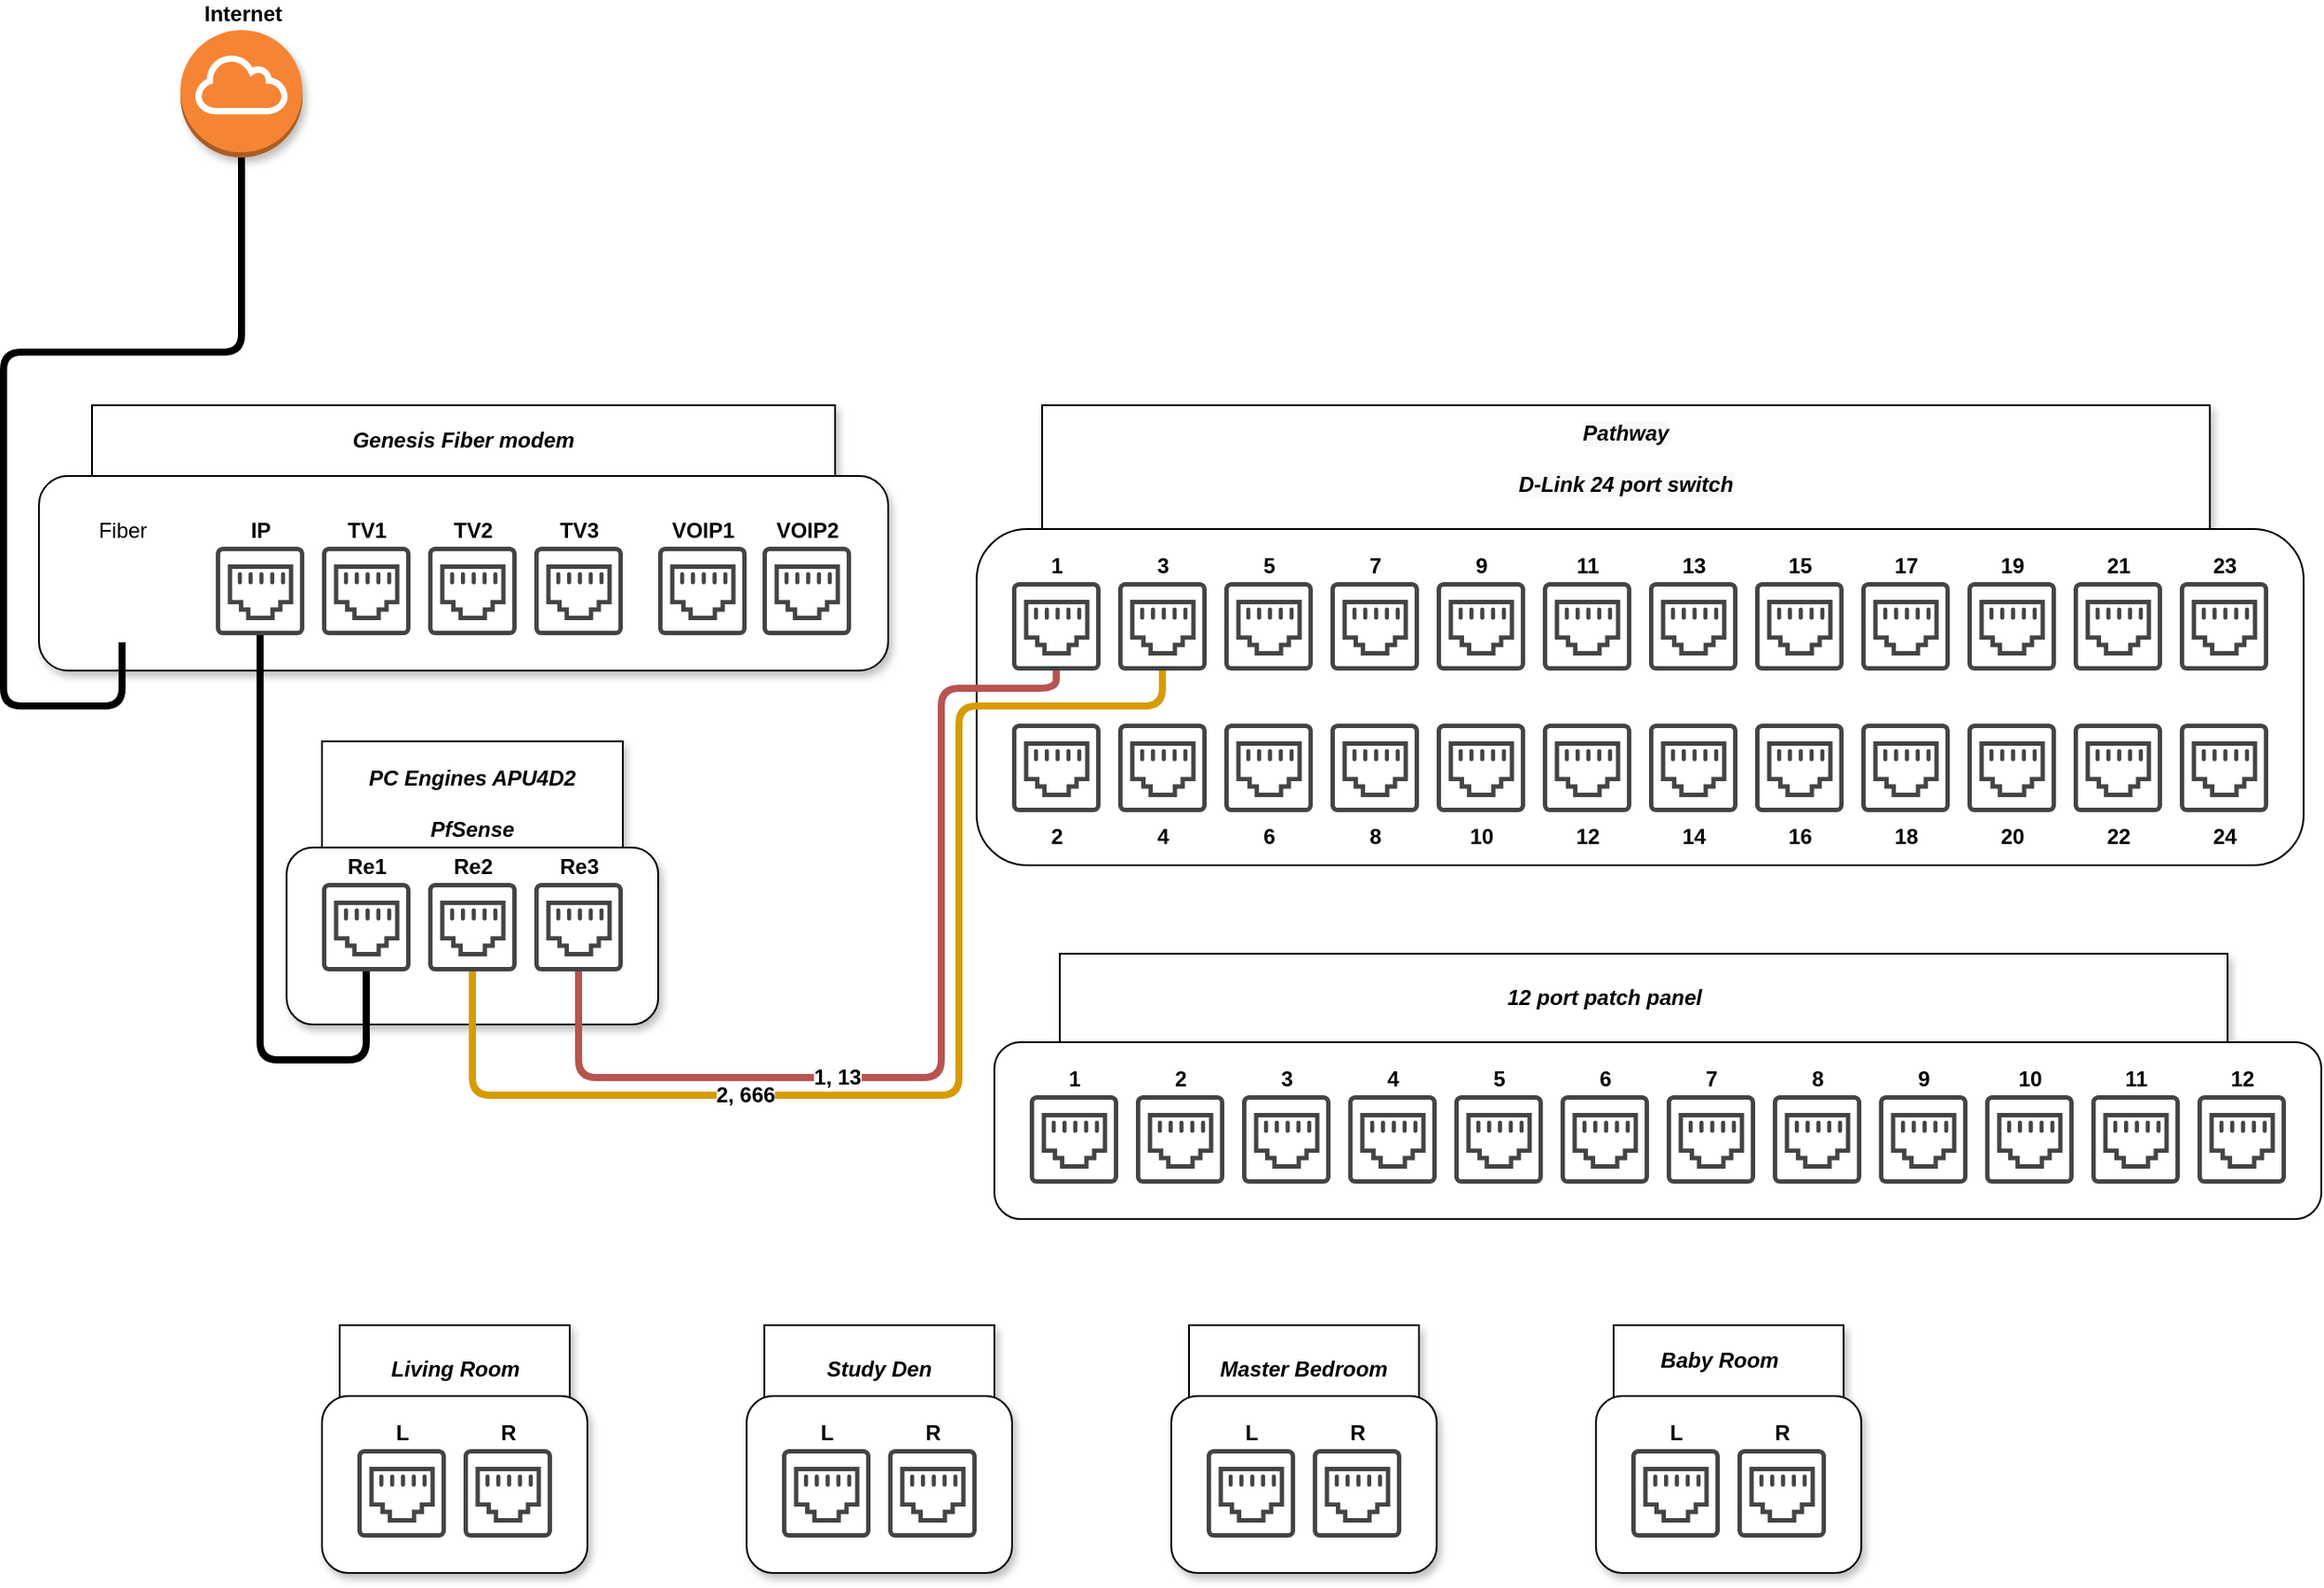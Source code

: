 <mxfile version="13.6.0" type="github"><diagram id="mdvMZOAA2HG3S_EOKG07" name="Page-1"><mxGraphModel dx="868" dy="732" grid="1" gridSize="10" guides="1" tooltips="1" connect="1" arrows="1" fold="1" page="1" pageScale="1" pageWidth="827" pageHeight="1169" math="0" shadow="0"><root><mxCell id="0"/><mxCell id="1" parent="0"/><mxCell id="k33sB5cafv8vObjWxlC2-30" value="" style="group" parent="1" vertex="1" connectable="0"><mxGeometry x="560" y="240" width="750" height="260" as="geometry"/></mxCell><mxCell id="k33sB5cafv8vObjWxlC2-28" value="" style="rounded=0;whiteSpace=wrap;html=1;labelPosition=center;verticalLabelPosition=top;align=center;verticalAlign=bottom;spacingRight=0;spacingLeft=0;spacingTop=0;spacingBottom=0;fontStyle=3;spacing=2;shadow=1;" parent="k33sB5cafv8vObjWxlC2-30" vertex="1"><mxGeometry x="37" width="660" height="70" as="geometry"/></mxCell><mxCell id="k33sB5cafv8vObjWxlC2-27" value="" style="group;" parent="k33sB5cafv8vObjWxlC2-30" vertex="1" connectable="0"><mxGeometry y="70" width="750" height="190" as="geometry"/></mxCell><mxCell id="k33sB5cafv8vObjWxlC2-26" value="" style="rounded=1;whiteSpace=wrap;html=1;" parent="k33sB5cafv8vObjWxlC2-27" vertex="1"><mxGeometry width="750" height="190" as="geometry"/></mxCell><mxCell id="YgYt3SaCfemp6_4nkDUw-10" value="1" style="pointerEvents=1;shadow=0;dashed=0;html=1;strokeColor=none;fillColor=#434445;aspect=fixed;labelPosition=center;verticalLabelPosition=top;verticalAlign=bottom;align=center;outlineConnect=0;shape=mxgraph.vvd.ethernet_port;fontStyle=1;" parent="k33sB5cafv8vObjWxlC2-27" vertex="1"><mxGeometry x="20" y="30" width="50" height="50" as="geometry"/></mxCell><mxCell id="k33sB5cafv8vObjWxlC2-1" value="3" style="pointerEvents=1;shadow=0;dashed=0;html=1;strokeColor=none;fillColor=#434445;aspect=fixed;labelPosition=center;verticalLabelPosition=top;verticalAlign=bottom;align=center;outlineConnect=0;shape=mxgraph.vvd.ethernet_port;horizontal=1;fontStyle=1;" parent="k33sB5cafv8vObjWxlC2-27" vertex="1"><mxGeometry x="80" y="30" width="50" height="50" as="geometry"/></mxCell><mxCell id="k33sB5cafv8vObjWxlC2-2" value="5" style="pointerEvents=1;shadow=0;dashed=0;html=1;strokeColor=none;fillColor=#434445;aspect=fixed;labelPosition=center;verticalLabelPosition=top;verticalAlign=bottom;align=center;outlineConnect=0;shape=mxgraph.vvd.ethernet_port;fontStyle=1;" parent="k33sB5cafv8vObjWxlC2-27" vertex="1"><mxGeometry x="140" y="30" width="50" height="50" as="geometry"/></mxCell><mxCell id="k33sB5cafv8vObjWxlC2-3" value="7" style="pointerEvents=1;shadow=0;dashed=0;html=1;strokeColor=none;fillColor=#434445;aspect=fixed;labelPosition=center;verticalLabelPosition=top;verticalAlign=bottom;align=center;outlineConnect=0;shape=mxgraph.vvd.ethernet_port;fontStyle=1;" parent="k33sB5cafv8vObjWxlC2-27" vertex="1"><mxGeometry x="200" y="30" width="50" height="50" as="geometry"/></mxCell><mxCell id="k33sB5cafv8vObjWxlC2-4" value="9" style="pointerEvents=1;shadow=0;dashed=0;html=1;strokeColor=none;fillColor=#434445;aspect=fixed;labelPosition=center;verticalLabelPosition=top;verticalAlign=bottom;align=center;outlineConnect=0;shape=mxgraph.vvd.ethernet_port;fontStyle=1;" parent="k33sB5cafv8vObjWxlC2-27" vertex="1"><mxGeometry x="260" y="30" width="50" height="50" as="geometry"/></mxCell><mxCell id="k33sB5cafv8vObjWxlC2-5" value="11" style="pointerEvents=1;shadow=0;dashed=0;html=1;strokeColor=none;fillColor=#434445;aspect=fixed;labelPosition=center;verticalLabelPosition=top;verticalAlign=bottom;align=center;outlineConnect=0;shape=mxgraph.vvd.ethernet_port;fontStyle=1;" parent="k33sB5cafv8vObjWxlC2-27" vertex="1"><mxGeometry x="320" y="30" width="50" height="50" as="geometry"/></mxCell><mxCell id="k33sB5cafv8vObjWxlC2-7" value="13" style="pointerEvents=1;shadow=0;dashed=0;html=1;strokeColor=none;fillColor=#434445;aspect=fixed;labelPosition=center;verticalLabelPosition=top;verticalAlign=bottom;align=center;outlineConnect=0;shape=mxgraph.vvd.ethernet_port;fontStyle=1;" parent="k33sB5cafv8vObjWxlC2-27" vertex="1"><mxGeometry x="380" y="30" width="50" height="50" as="geometry"/></mxCell><mxCell id="k33sB5cafv8vObjWxlC2-8" value="15" style="pointerEvents=1;shadow=0;dashed=0;html=1;strokeColor=none;fillColor=#434445;aspect=fixed;labelPosition=center;verticalLabelPosition=top;verticalAlign=bottom;align=center;outlineConnect=0;shape=mxgraph.vvd.ethernet_port;fontStyle=1;" parent="k33sB5cafv8vObjWxlC2-27" vertex="1"><mxGeometry x="440" y="30" width="50" height="50" as="geometry"/></mxCell><mxCell id="k33sB5cafv8vObjWxlC2-9" value="17" style="pointerEvents=1;shadow=0;dashed=0;html=1;strokeColor=none;fillColor=#434445;aspect=fixed;labelPosition=center;verticalLabelPosition=top;verticalAlign=bottom;align=center;outlineConnect=0;shape=mxgraph.vvd.ethernet_port;fontStyle=1;" parent="k33sB5cafv8vObjWxlC2-27" vertex="1"><mxGeometry x="500" y="30" width="50" height="50" as="geometry"/></mxCell><mxCell id="k33sB5cafv8vObjWxlC2-10" value="19" style="pointerEvents=1;shadow=0;dashed=0;html=1;strokeColor=none;fillColor=#434445;aspect=fixed;labelPosition=center;verticalLabelPosition=top;verticalAlign=bottom;align=center;outlineConnect=0;shape=mxgraph.vvd.ethernet_port;fontStyle=1;" parent="k33sB5cafv8vObjWxlC2-27" vertex="1"><mxGeometry x="560" y="30" width="50" height="50" as="geometry"/></mxCell><mxCell id="k33sB5cafv8vObjWxlC2-11" value="21" style="pointerEvents=1;shadow=0;dashed=0;html=1;strokeColor=none;fillColor=#434445;aspect=fixed;labelPosition=center;verticalLabelPosition=top;verticalAlign=bottom;align=center;outlineConnect=0;shape=mxgraph.vvd.ethernet_port;fontStyle=1;" parent="k33sB5cafv8vObjWxlC2-27" vertex="1"><mxGeometry x="620" y="30" width="50" height="50" as="geometry"/></mxCell><mxCell id="k33sB5cafv8vObjWxlC2-12" value="23" style="pointerEvents=1;shadow=0;dashed=0;html=1;strokeColor=none;fillColor=#434445;aspect=fixed;labelPosition=center;verticalLabelPosition=top;verticalAlign=bottom;align=center;outlineConnect=0;shape=mxgraph.vvd.ethernet_port;fontStyle=1;" parent="k33sB5cafv8vObjWxlC2-27" vertex="1"><mxGeometry x="680" y="30" width="50" height="50" as="geometry"/></mxCell><mxCell id="k33sB5cafv8vObjWxlC2-13" value="2" style="pointerEvents=1;shadow=0;dashed=0;html=1;strokeColor=none;fillColor=#434445;aspect=fixed;labelPosition=center;verticalLabelPosition=bottom;verticalAlign=top;align=center;outlineConnect=0;shape=mxgraph.vvd.ethernet_port;fontStyle=1;" parent="k33sB5cafv8vObjWxlC2-27" vertex="1"><mxGeometry x="20" y="110" width="50" height="50" as="geometry"/></mxCell><mxCell id="k33sB5cafv8vObjWxlC2-14" value="4" style="pointerEvents=1;shadow=0;dashed=0;html=1;strokeColor=none;fillColor=#434445;aspect=fixed;labelPosition=center;verticalLabelPosition=bottom;verticalAlign=top;align=center;outlineConnect=0;shape=mxgraph.vvd.ethernet_port;fontStyle=1;" parent="k33sB5cafv8vObjWxlC2-27" vertex="1"><mxGeometry x="80" y="110" width="50" height="50" as="geometry"/></mxCell><mxCell id="k33sB5cafv8vObjWxlC2-15" value="6" style="pointerEvents=1;shadow=0;dashed=0;html=1;strokeColor=none;fillColor=#434445;aspect=fixed;labelPosition=center;verticalLabelPosition=bottom;verticalAlign=top;align=center;outlineConnect=0;shape=mxgraph.vvd.ethernet_port;fontStyle=1;" parent="k33sB5cafv8vObjWxlC2-27" vertex="1"><mxGeometry x="140" y="110" width="50" height="50" as="geometry"/></mxCell><mxCell id="k33sB5cafv8vObjWxlC2-16" value="8" style="pointerEvents=1;shadow=0;dashed=0;html=1;strokeColor=none;fillColor=#434445;aspect=fixed;labelPosition=center;verticalLabelPosition=bottom;verticalAlign=top;align=center;outlineConnect=0;shape=mxgraph.vvd.ethernet_port;fontStyle=1;" parent="k33sB5cafv8vObjWxlC2-27" vertex="1"><mxGeometry x="200" y="110" width="50" height="50" as="geometry"/></mxCell><mxCell id="k33sB5cafv8vObjWxlC2-17" value="10" style="pointerEvents=1;shadow=0;dashed=0;html=1;strokeColor=none;fillColor=#434445;aspect=fixed;labelPosition=center;verticalLabelPosition=bottom;verticalAlign=top;align=center;outlineConnect=0;shape=mxgraph.vvd.ethernet_port;fontStyle=1;" parent="k33sB5cafv8vObjWxlC2-27" vertex="1"><mxGeometry x="260" y="110" width="50" height="50" as="geometry"/></mxCell><mxCell id="k33sB5cafv8vObjWxlC2-18" value="12" style="pointerEvents=1;shadow=0;dashed=0;html=1;strokeColor=none;fillColor=#434445;aspect=fixed;labelPosition=center;verticalLabelPosition=bottom;verticalAlign=top;align=center;outlineConnect=0;shape=mxgraph.vvd.ethernet_port;fontStyle=1;" parent="k33sB5cafv8vObjWxlC2-27" vertex="1"><mxGeometry x="320" y="110" width="50" height="50" as="geometry"/></mxCell><mxCell id="k33sB5cafv8vObjWxlC2-19" value="14" style="pointerEvents=1;shadow=0;dashed=0;html=1;strokeColor=none;fillColor=#434445;aspect=fixed;labelPosition=center;verticalLabelPosition=bottom;verticalAlign=top;align=center;outlineConnect=0;shape=mxgraph.vvd.ethernet_port;fontStyle=1;" parent="k33sB5cafv8vObjWxlC2-27" vertex="1"><mxGeometry x="380" y="110" width="50" height="50" as="geometry"/></mxCell><mxCell id="k33sB5cafv8vObjWxlC2-20" value="16" style="pointerEvents=1;shadow=0;dashed=0;html=1;strokeColor=none;fillColor=#434445;aspect=fixed;labelPosition=center;verticalLabelPosition=bottom;verticalAlign=top;align=center;outlineConnect=0;shape=mxgraph.vvd.ethernet_port;fontStyle=1;" parent="k33sB5cafv8vObjWxlC2-27" vertex="1"><mxGeometry x="440" y="110" width="50" height="50" as="geometry"/></mxCell><mxCell id="k33sB5cafv8vObjWxlC2-21" value="18" style="pointerEvents=1;shadow=0;dashed=0;html=1;strokeColor=none;fillColor=#434445;aspect=fixed;labelPosition=center;verticalLabelPosition=bottom;verticalAlign=top;align=center;outlineConnect=0;shape=mxgraph.vvd.ethernet_port;fontStyle=1;" parent="k33sB5cafv8vObjWxlC2-27" vertex="1"><mxGeometry x="500" y="110" width="50" height="50" as="geometry"/></mxCell><mxCell id="k33sB5cafv8vObjWxlC2-22" value="20" style="pointerEvents=1;shadow=0;dashed=0;html=1;strokeColor=none;fillColor=#434445;aspect=fixed;labelPosition=center;verticalLabelPosition=bottom;verticalAlign=top;align=center;outlineConnect=0;shape=mxgraph.vvd.ethernet_port;fontStyle=1;" parent="k33sB5cafv8vObjWxlC2-27" vertex="1"><mxGeometry x="560" y="110" width="50" height="50" as="geometry"/></mxCell><mxCell id="k33sB5cafv8vObjWxlC2-23" value="22" style="pointerEvents=1;shadow=0;dashed=0;html=1;strokeColor=none;fillColor=#434445;aspect=fixed;labelPosition=center;verticalLabelPosition=bottom;verticalAlign=top;align=center;outlineConnect=0;shape=mxgraph.vvd.ethernet_port;fontStyle=1;" parent="k33sB5cafv8vObjWxlC2-27" vertex="1"><mxGeometry x="620" y="110" width="50" height="50" as="geometry"/></mxCell><mxCell id="k33sB5cafv8vObjWxlC2-24" value="24" style="pointerEvents=1;shadow=0;dashed=0;html=1;strokeColor=none;fillColor=#434445;aspect=fixed;labelPosition=center;verticalLabelPosition=bottom;verticalAlign=top;align=center;outlineConnect=0;shape=mxgraph.vvd.ethernet_port;fontStyle=1;" parent="k33sB5cafv8vObjWxlC2-27" vertex="1"><mxGeometry x="680" y="110" width="50" height="50" as="geometry"/></mxCell><mxCell id="k33sB5cafv8vObjWxlC2-29" value="&lt;span style=&quot;color: rgb(0, 0, 0); font-family: helvetica; font-size: 12px; font-style: italic; font-weight: bold; letter-spacing: normal; text-indent: 0px; text-transform: none; word-spacing: 0px; background-color: rgb(248, 249, 250); text-decoration: none; display: inline; float: none;&quot;&gt;Pathway&lt;/span&gt;&lt;br style=&quot;color: rgb(0, 0, 0); font-family: helvetica; font-size: 12px; font-style: italic; font-weight: bold; letter-spacing: normal; text-indent: 0px; text-transform: none; word-spacing: 0px; text-decoration: none;&quot;&gt;&lt;br style=&quot;color: rgb(0, 0, 0); font-family: helvetica; font-size: 12px; font-style: italic; font-weight: bold; letter-spacing: normal; text-indent: 0px; text-transform: none; word-spacing: 0px; text-decoration: none;&quot;&gt;&lt;span style=&quot;color: rgb(0, 0, 0); font-family: helvetica; font-size: 12px; font-style: italic; font-weight: bold; letter-spacing: normal; text-indent: 0px; text-transform: none; word-spacing: 0px; background-color: rgb(248, 249, 250); text-decoration: none; display: inline; float: none;&quot;&gt;D-Link 24 port switch&lt;/span&gt;" style="text;html=1;strokeColor=none;fillColor=none;align=center;verticalAlign=middle;whiteSpace=wrap;rounded=0;shadow=1;" parent="k33sB5cafv8vObjWxlC2-30" vertex="1"><mxGeometry x="262" y="20" width="210" height="20" as="geometry"/></mxCell><mxCell id="k33sB5cafv8vObjWxlC2-35" value="&lt;b&gt;Internet&lt;/b&gt;" style="outlineConnect=0;dashed=0;verticalLabelPosition=top;verticalAlign=bottom;align=center;html=1;shape=mxgraph.aws3.internet_gateway;fillColor=#F58534;gradientColor=none;shadow=1;labelPosition=center;" parent="1" vertex="1"><mxGeometry x="110" y="28" width="69" height="72" as="geometry"/></mxCell><mxCell id="sI9uLQsEFrhHLSy0rYkX-17" value="" style="group" parent="1" vertex="1" connectable="0"><mxGeometry x="170" y="430" width="210" height="160" as="geometry"/></mxCell><mxCell id="sI9uLQsEFrhHLSy0rYkX-15" value="" style="rounded=0;whiteSpace=wrap;html=1;shadow=1;align=center;" parent="sI9uLQsEFrhHLSy0rYkX-17" vertex="1"><mxGeometry x="20" width="170" height="70" as="geometry"/></mxCell><mxCell id="sI9uLQsEFrhHLSy0rYkX-10" value="" style="rounded=1;whiteSpace=wrap;html=1;shadow=1;align=center;" parent="sI9uLQsEFrhHLSy0rYkX-17" vertex="1"><mxGeometry y="60" width="210" height="100" as="geometry"/></mxCell><mxCell id="sI9uLQsEFrhHLSy0rYkX-1" value="Re1" style="pointerEvents=1;shadow=0;dashed=0;html=1;strokeColor=none;fillColor=#434445;aspect=fixed;labelPosition=center;verticalLabelPosition=top;verticalAlign=bottom;align=center;outlineConnect=0;shape=mxgraph.vvd.ethernet_port;fontStyle=1" parent="sI9uLQsEFrhHLSy0rYkX-17" vertex="1"><mxGeometry x="20" y="80" width="50" height="50" as="geometry"/></mxCell><mxCell id="sI9uLQsEFrhHLSy0rYkX-2" value="Re2" style="pointerEvents=1;shadow=0;dashed=0;html=1;strokeColor=none;fillColor=#434445;aspect=fixed;labelPosition=center;verticalLabelPosition=top;verticalAlign=bottom;align=center;outlineConnect=0;shape=mxgraph.vvd.ethernet_port;fontStyle=1" parent="sI9uLQsEFrhHLSy0rYkX-17" vertex="1"><mxGeometry x="80" y="80" width="50" height="50" as="geometry"/></mxCell><mxCell id="sI9uLQsEFrhHLSy0rYkX-5" value="Re3" style="pointerEvents=1;shadow=0;dashed=0;html=1;strokeColor=none;fillColor=#434445;aspect=fixed;labelPosition=center;verticalLabelPosition=top;verticalAlign=bottom;align=center;outlineConnect=0;shape=mxgraph.vvd.ethernet_port;fontStyle=1" parent="sI9uLQsEFrhHLSy0rYkX-17" vertex="1"><mxGeometry x="140" y="80" width="50" height="50" as="geometry"/></mxCell><mxCell id="sI9uLQsEFrhHLSy0rYkX-16" value="PC Engines APU4D2&lt;br&gt;&lt;br&gt;PfSense" style="text;html=1;strokeColor=none;fillColor=none;align=center;verticalAlign=middle;whiteSpace=wrap;rounded=0;shadow=1;fontStyle=3" parent="sI9uLQsEFrhHLSy0rYkX-17" vertex="1"><mxGeometry x="40" y="10" width="130" height="50" as="geometry"/></mxCell><mxCell id="sI9uLQsEFrhHLSy0rYkX-35" value="" style="group" parent="1" vertex="1" connectable="0"><mxGeometry x="30" y="240" width="480" height="150" as="geometry"/></mxCell><mxCell id="k33sB5cafv8vObjWxlC2-39" value="" style="rounded=0;whiteSpace=wrap;html=1;shadow=1;align=center;" parent="sI9uLQsEFrhHLSy0rYkX-35" vertex="1"><mxGeometry x="30" width="420" height="50" as="geometry"/></mxCell><mxCell id="k33sB5cafv8vObjWxlC2-36" value="" style="rounded=1;whiteSpace=wrap;html=1;shadow=1;align=center;" parent="sI9uLQsEFrhHLSy0rYkX-35" vertex="1"><mxGeometry y="40" width="480" height="110" as="geometry"/></mxCell><mxCell id="k33sB5cafv8vObjWxlC2-31" value="TV2" style="pointerEvents=1;shadow=0;dashed=0;html=1;strokeColor=none;fillColor=#434445;aspect=fixed;labelPosition=center;verticalLabelPosition=top;verticalAlign=bottom;align=center;outlineConnect=0;shape=mxgraph.vvd.ethernet_port;fontStyle=1" parent="sI9uLQsEFrhHLSy0rYkX-35" vertex="1"><mxGeometry x="220" y="80" width="50" height="50" as="geometry"/></mxCell><mxCell id="k33sB5cafv8vObjWxlC2-32" value="TV1" style="pointerEvents=1;shadow=0;dashed=0;html=1;strokeColor=none;fillColor=#434445;aspect=fixed;labelPosition=center;verticalLabelPosition=top;verticalAlign=bottom;align=center;outlineConnect=0;shape=mxgraph.vvd.ethernet_port;fontStyle=1" parent="sI9uLQsEFrhHLSy0rYkX-35" vertex="1"><mxGeometry x="160" y="80" width="50" height="50" as="geometry"/></mxCell><mxCell id="k33sB5cafv8vObjWxlC2-33" value="&lt;b&gt;TV3&lt;/b&gt;" style="pointerEvents=1;shadow=0;dashed=0;html=1;strokeColor=none;fillColor=#434445;aspect=fixed;labelPosition=center;verticalLabelPosition=top;verticalAlign=bottom;align=center;outlineConnect=0;shape=mxgraph.vvd.ethernet_port;" parent="sI9uLQsEFrhHLSy0rYkX-35" vertex="1"><mxGeometry x="280" y="80" width="50" height="50" as="geometry"/></mxCell><mxCell id="k33sB5cafv8vObjWxlC2-34" value="IP" style="pointerEvents=1;shadow=0;dashed=0;html=1;strokeColor=none;fillColor=#434445;aspect=fixed;labelPosition=center;verticalLabelPosition=top;verticalAlign=bottom;align=center;outlineConnect=0;shape=mxgraph.vvd.ethernet_port;fontStyle=1" parent="sI9uLQsEFrhHLSy0rYkX-35" vertex="1"><mxGeometry x="100" y="80" width="50" height="50" as="geometry"/></mxCell><mxCell id="k33sB5cafv8vObjWxlC2-38" value="Fiber" style="shape=image;html=1;verticalAlign=bottom;verticalLabelPosition=top;labelBackgroundColor=#ffffff;imageAspect=0;aspect=fixed;image=https://cdn0.iconfinder.com/data/icons/google-material-design-3-0/48/ic_fiber_smart_record_48px-128.png;shadow=1;align=center;labelPosition=center;" parent="sI9uLQsEFrhHLSy0rYkX-35" vertex="1"><mxGeometry x="20" y="80" width="54" height="54" as="geometry"/></mxCell><mxCell id="k33sB5cafv8vObjWxlC2-41" value="&lt;b&gt;Genesis Fiber modem&lt;/b&gt;" style="text;html=1;strokeColor=none;fillColor=none;align=center;verticalAlign=middle;whiteSpace=wrap;rounded=0;shadow=1;fontStyle=2" parent="sI9uLQsEFrhHLSy0rYkX-35" vertex="1"><mxGeometry x="135" y="10" width="210" height="20" as="geometry"/></mxCell><mxCell id="sI9uLQsEFrhHLSy0rYkX-32" value="&lt;b&gt;VOIP1&lt;/b&gt;" style="pointerEvents=1;shadow=0;dashed=0;html=1;strokeColor=none;fillColor=#434445;aspect=fixed;labelPosition=center;verticalLabelPosition=top;verticalAlign=bottom;align=center;outlineConnect=0;shape=mxgraph.vvd.ethernet_port;" parent="sI9uLQsEFrhHLSy0rYkX-35" vertex="1"><mxGeometry x="350" y="80" width="50" height="50" as="geometry"/></mxCell><mxCell id="sI9uLQsEFrhHLSy0rYkX-33" value="&lt;b&gt;VOIP2&lt;br&gt;&lt;/b&gt;" style="pointerEvents=1;shadow=0;dashed=0;html=1;strokeColor=none;fillColor=#434445;aspect=fixed;labelPosition=center;verticalLabelPosition=top;verticalAlign=bottom;align=center;outlineConnect=0;shape=mxgraph.vvd.ethernet_port;" parent="sI9uLQsEFrhHLSy0rYkX-35" vertex="1"><mxGeometry x="409" y="80" width="50" height="50" as="geometry"/></mxCell><mxCell id="k33sB5cafv8vObjWxlC2-46" style="edgeStyle=orthogonalEdgeStyle;rounded=1;orthogonalLoop=1;jettySize=auto;html=1;entryX=0.5;entryY=1;entryDx=0;entryDy=0;exitX=0.5;exitY=1;exitDx=0;exitDy=0;exitPerimeter=0;strokeWidth=4;sketch=0;endArrow=none;endFill=0;" parent="1" source="k33sB5cafv8vObjWxlC2-35" target="k33sB5cafv8vObjWxlC2-38" edge="1"><mxGeometry relative="1" as="geometry"><mxPoint x="100" y="140" as="sourcePoint"/><Array as="points"><mxPoint x="145" y="210"/><mxPoint x="10" y="210"/><mxPoint x="10" y="410"/><mxPoint x="77" y="410"/></Array></mxGeometry></mxCell><mxCell id="sI9uLQsEFrhHLSy0rYkX-29" style="edgeStyle=orthogonalEdgeStyle;rounded=1;sketch=0;orthogonalLoop=1;jettySize=auto;html=1;endArrow=none;endFill=0;strokeColor=#000000;strokeWidth=4;" parent="1" source="k33sB5cafv8vObjWxlC2-34" target="sI9uLQsEFrhHLSy0rYkX-1" edge="1"><mxGeometry relative="1" as="geometry"><Array as="points"><mxPoint x="155" y="610"/><mxPoint x="215" y="610"/></Array></mxGeometry></mxCell><mxCell id="sI9uLQsEFrhHLSy0rYkX-38" value="2, 666" style="edgeStyle=orthogonalEdgeStyle;rounded=1;sketch=0;orthogonalLoop=1;jettySize=auto;html=1;endArrow=none;endFill=0;strokeColor=#d79b00;strokeWidth=4;fontSize=12;fontStyle=1;labelBorderColor=none;fillColor=#ffe6cc;" parent="1" source="sI9uLQsEFrhHLSy0rYkX-2" target="k33sB5cafv8vObjWxlC2-1" edge="1"><mxGeometry x="-0.357" relative="1" as="geometry"><Array as="points"><mxPoint x="275" y="630"/><mxPoint x="550" y="630"/><mxPoint x="550" y="410"/><mxPoint x="665" y="410"/></Array><mxPoint x="-1" as="offset"/></mxGeometry></mxCell><mxCell id="sI9uLQsEFrhHLSy0rYkX-39" value="1, 13" style="edgeStyle=orthogonalEdgeStyle;rounded=1;sketch=0;orthogonalLoop=1;jettySize=auto;html=1;endArrow=none;endFill=0;strokeColor=#b85450;strokeWidth=4;fontStyle=1;fontSize=12;fillColor=#f8cecc;" parent="1" source="sI9uLQsEFrhHLSy0rYkX-5" target="YgYt3SaCfemp6_4nkDUw-10" edge="1"><mxGeometry x="-0.268" relative="1" as="geometry"><Array as="points"><mxPoint x="335" y="620"/><mxPoint x="540" y="620"/><mxPoint x="540" y="400"/><mxPoint x="605" y="400"/></Array><mxPoint x="1" as="offset"/></mxGeometry></mxCell><mxCell id="sI9uLQsEFrhHLSy0rYkX-98" value="" style="group" parent="1" vertex="1" connectable="0"><mxGeometry x="570" y="550" width="750" height="150" as="geometry"/></mxCell><mxCell id="sI9uLQsEFrhHLSy0rYkX-70" value="" style="rounded=0;whiteSpace=wrap;html=1;labelPosition=center;verticalLabelPosition=top;align=center;verticalAlign=bottom;spacingRight=0;spacingLeft=0;spacingTop=0;spacingBottom=0;fontStyle=3;spacing=2;shadow=1;" parent="sI9uLQsEFrhHLSy0rYkX-98" vertex="1"><mxGeometry x="37" width="660" height="50" as="geometry"/></mxCell><mxCell id="sI9uLQsEFrhHLSy0rYkX-97" value="&lt;font face=&quot;helvetica&quot;&gt;&lt;b&gt;&lt;i&gt;12 port patch panel&lt;/i&gt;&lt;/b&gt;&lt;/font&gt;" style="text;html=1;strokeColor=none;fillColor=none;align=center;verticalAlign=middle;whiteSpace=wrap;rounded=0;shadow=1;" parent="sI9uLQsEFrhHLSy0rYkX-98" vertex="1"><mxGeometry x="240" y="15" width="210" height="20" as="geometry"/></mxCell><mxCell id="sI9uLQsEFrhHLSy0rYkX-72" value="" style="rounded=1;whiteSpace=wrap;html=1;" parent="sI9uLQsEFrhHLSy0rYkX-98" vertex="1"><mxGeometry y="50" width="750" height="100" as="geometry"/></mxCell><mxCell id="sI9uLQsEFrhHLSy0rYkX-73" value="1" style="pointerEvents=1;shadow=0;dashed=0;html=1;strokeColor=none;fillColor=#434445;aspect=fixed;labelPosition=center;verticalLabelPosition=top;verticalAlign=bottom;align=center;outlineConnect=0;shape=mxgraph.vvd.ethernet_port;fontStyle=1;" parent="sI9uLQsEFrhHLSy0rYkX-98" vertex="1"><mxGeometry x="20" y="80" width="50" height="50" as="geometry"/></mxCell><mxCell id="sI9uLQsEFrhHLSy0rYkX-74" value="2" style="pointerEvents=1;shadow=0;dashed=0;html=1;strokeColor=none;fillColor=#434445;aspect=fixed;labelPosition=center;verticalLabelPosition=top;verticalAlign=bottom;align=center;outlineConnect=0;shape=mxgraph.vvd.ethernet_port;horizontal=1;fontStyle=1;" parent="sI9uLQsEFrhHLSy0rYkX-98" vertex="1"><mxGeometry x="80" y="80" width="50" height="50" as="geometry"/></mxCell><mxCell id="sI9uLQsEFrhHLSy0rYkX-75" value="3" style="pointerEvents=1;shadow=0;dashed=0;html=1;strokeColor=none;fillColor=#434445;aspect=fixed;labelPosition=center;verticalLabelPosition=top;verticalAlign=bottom;align=center;outlineConnect=0;shape=mxgraph.vvd.ethernet_port;fontStyle=1;" parent="sI9uLQsEFrhHLSy0rYkX-98" vertex="1"><mxGeometry x="140" y="80" width="50" height="50" as="geometry"/></mxCell><mxCell id="sI9uLQsEFrhHLSy0rYkX-76" value="4" style="pointerEvents=1;shadow=0;dashed=0;html=1;strokeColor=none;fillColor=#434445;aspect=fixed;labelPosition=center;verticalLabelPosition=top;verticalAlign=bottom;align=center;outlineConnect=0;shape=mxgraph.vvd.ethernet_port;fontStyle=1;" parent="sI9uLQsEFrhHLSy0rYkX-98" vertex="1"><mxGeometry x="200" y="80" width="50" height="50" as="geometry"/></mxCell><mxCell id="sI9uLQsEFrhHLSy0rYkX-77" value="5" style="pointerEvents=1;shadow=0;dashed=0;html=1;strokeColor=none;fillColor=#434445;aspect=fixed;labelPosition=center;verticalLabelPosition=top;verticalAlign=bottom;align=center;outlineConnect=0;shape=mxgraph.vvd.ethernet_port;fontStyle=1;" parent="sI9uLQsEFrhHLSy0rYkX-98" vertex="1"><mxGeometry x="260" y="80" width="50" height="50" as="geometry"/></mxCell><mxCell id="sI9uLQsEFrhHLSy0rYkX-78" value="6" style="pointerEvents=1;shadow=0;dashed=0;html=1;strokeColor=none;fillColor=#434445;aspect=fixed;labelPosition=center;verticalLabelPosition=top;verticalAlign=bottom;align=center;outlineConnect=0;shape=mxgraph.vvd.ethernet_port;fontStyle=1;" parent="sI9uLQsEFrhHLSy0rYkX-98" vertex="1"><mxGeometry x="320" y="80" width="50" height="50" as="geometry"/></mxCell><mxCell id="sI9uLQsEFrhHLSy0rYkX-79" value="7" style="pointerEvents=1;shadow=0;dashed=0;html=1;strokeColor=none;fillColor=#434445;aspect=fixed;labelPosition=center;verticalLabelPosition=top;verticalAlign=bottom;align=center;outlineConnect=0;shape=mxgraph.vvd.ethernet_port;fontStyle=1;" parent="sI9uLQsEFrhHLSy0rYkX-98" vertex="1"><mxGeometry x="380" y="80" width="50" height="50" as="geometry"/></mxCell><mxCell id="sI9uLQsEFrhHLSy0rYkX-80" value="8" style="pointerEvents=1;shadow=0;dashed=0;html=1;strokeColor=none;fillColor=#434445;aspect=fixed;labelPosition=center;verticalLabelPosition=top;verticalAlign=bottom;align=center;outlineConnect=0;shape=mxgraph.vvd.ethernet_port;fontStyle=1;" parent="sI9uLQsEFrhHLSy0rYkX-98" vertex="1"><mxGeometry x="440" y="80" width="50" height="50" as="geometry"/></mxCell><mxCell id="sI9uLQsEFrhHLSy0rYkX-81" value="9" style="pointerEvents=1;shadow=0;dashed=0;html=1;strokeColor=none;fillColor=#434445;aspect=fixed;labelPosition=center;verticalLabelPosition=top;verticalAlign=bottom;align=center;outlineConnect=0;shape=mxgraph.vvd.ethernet_port;fontStyle=1;" parent="sI9uLQsEFrhHLSy0rYkX-98" vertex="1"><mxGeometry x="500" y="80" width="50" height="50" as="geometry"/></mxCell><mxCell id="sI9uLQsEFrhHLSy0rYkX-82" value="10" style="pointerEvents=1;shadow=0;dashed=0;html=1;strokeColor=none;fillColor=#434445;aspect=fixed;labelPosition=center;verticalLabelPosition=top;verticalAlign=bottom;align=center;outlineConnect=0;shape=mxgraph.vvd.ethernet_port;fontStyle=1;" parent="sI9uLQsEFrhHLSy0rYkX-98" vertex="1"><mxGeometry x="560" y="80" width="50" height="50" as="geometry"/></mxCell><mxCell id="sI9uLQsEFrhHLSy0rYkX-83" value="11" style="pointerEvents=1;shadow=0;dashed=0;html=1;strokeColor=none;fillColor=#434445;aspect=fixed;labelPosition=center;verticalLabelPosition=top;verticalAlign=bottom;align=center;outlineConnect=0;shape=mxgraph.vvd.ethernet_port;fontStyle=1;" parent="sI9uLQsEFrhHLSy0rYkX-98" vertex="1"><mxGeometry x="620" y="80" width="50" height="50" as="geometry"/></mxCell><mxCell id="sI9uLQsEFrhHLSy0rYkX-84" value="12" style="pointerEvents=1;shadow=0;dashed=0;html=1;strokeColor=none;fillColor=#434445;aspect=fixed;labelPosition=center;verticalLabelPosition=top;verticalAlign=bottom;align=center;outlineConnect=0;shape=mxgraph.vvd.ethernet_port;fontStyle=1;" parent="sI9uLQsEFrhHLSy0rYkX-98" vertex="1"><mxGeometry x="680" y="80" width="50" height="50" as="geometry"/></mxCell><mxCell id="sI9uLQsEFrhHLSy0rYkX-105" value="" style="group" parent="1" vertex="1" connectable="0"><mxGeometry x="190" y="760" width="150" height="140" as="geometry"/></mxCell><mxCell id="sI9uLQsEFrhHLSy0rYkX-102" value="" style="rounded=0;whiteSpace=wrap;html=1;shadow=1;align=center;" parent="sI9uLQsEFrhHLSy0rYkX-105" vertex="1"><mxGeometry x="10" width="130" height="50" as="geometry"/></mxCell><mxCell id="sI9uLQsEFrhHLSy0rYkX-101" value="" style="rounded=1;whiteSpace=wrap;html=1;shadow=1;align=center;" parent="sI9uLQsEFrhHLSy0rYkX-105" vertex="1"><mxGeometry y="40" width="150" height="100" as="geometry"/></mxCell><mxCell id="sI9uLQsEFrhHLSy0rYkX-99" value="&lt;b&gt;R&lt;/b&gt;" style="pointerEvents=1;shadow=0;dashed=0;html=1;strokeColor=none;fillColor=#434445;aspect=fixed;labelPosition=center;verticalLabelPosition=top;verticalAlign=bottom;align=center;outlineConnect=0;shape=mxgraph.vvd.ethernet_port;fontSize=12;" parent="sI9uLQsEFrhHLSy0rYkX-105" vertex="1"><mxGeometry x="80" y="70" width="50" height="50" as="geometry"/></mxCell><mxCell id="sI9uLQsEFrhHLSy0rYkX-100" value="&lt;b&gt;L&lt;/b&gt;" style="pointerEvents=1;shadow=0;dashed=0;html=1;strokeColor=none;fillColor=#434445;aspect=fixed;labelPosition=center;verticalLabelPosition=top;verticalAlign=bottom;align=center;outlineConnect=0;shape=mxgraph.vvd.ethernet_port;fontSize=12;" parent="sI9uLQsEFrhHLSy0rYkX-105" vertex="1"><mxGeometry x="20" y="70" width="50" height="50" as="geometry"/></mxCell><mxCell id="sI9uLQsEFrhHLSy0rYkX-103" value="Living Room" style="text;html=1;strokeColor=none;fillColor=none;align=center;verticalAlign=middle;whiteSpace=wrap;rounded=0;shadow=1;fontSize=12;fontStyle=3" parent="sI9uLQsEFrhHLSy0rYkX-105" vertex="1"><mxGeometry x="37.5" y="15" width="75" height="20" as="geometry"/></mxCell><mxCell id="sI9uLQsEFrhHLSy0rYkX-106" value="" style="group" parent="1" vertex="1" connectable="0"><mxGeometry x="430" y="760" width="150" height="140" as="geometry"/></mxCell><mxCell id="sI9uLQsEFrhHLSy0rYkX-107" value="" style="rounded=0;whiteSpace=wrap;html=1;shadow=1;align=center;" parent="sI9uLQsEFrhHLSy0rYkX-106" vertex="1"><mxGeometry x="10" width="130" height="50" as="geometry"/></mxCell><mxCell id="sI9uLQsEFrhHLSy0rYkX-108" value="" style="rounded=1;whiteSpace=wrap;html=1;shadow=1;align=center;" parent="sI9uLQsEFrhHLSy0rYkX-106" vertex="1"><mxGeometry y="40" width="150" height="100" as="geometry"/></mxCell><mxCell id="sI9uLQsEFrhHLSy0rYkX-109" value="&lt;b&gt;R&lt;/b&gt;" style="pointerEvents=1;shadow=0;dashed=0;html=1;strokeColor=none;fillColor=#434445;aspect=fixed;labelPosition=center;verticalLabelPosition=top;verticalAlign=bottom;align=center;outlineConnect=0;shape=mxgraph.vvd.ethernet_port;fontSize=12;" parent="sI9uLQsEFrhHLSy0rYkX-106" vertex="1"><mxGeometry x="80" y="70" width="50" height="50" as="geometry"/></mxCell><mxCell id="sI9uLQsEFrhHLSy0rYkX-110" value="&lt;b&gt;L&lt;/b&gt;" style="pointerEvents=1;shadow=0;dashed=0;html=1;strokeColor=none;fillColor=#434445;aspect=fixed;labelPosition=center;verticalLabelPosition=top;verticalAlign=bottom;align=center;outlineConnect=0;shape=mxgraph.vvd.ethernet_port;fontSize=12;" parent="sI9uLQsEFrhHLSy0rYkX-106" vertex="1"><mxGeometry x="20" y="70" width="50" height="50" as="geometry"/></mxCell><mxCell id="sI9uLQsEFrhHLSy0rYkX-111" value="Study Den" style="text;html=1;strokeColor=none;fillColor=none;align=center;verticalAlign=middle;whiteSpace=wrap;rounded=0;shadow=1;fontSize=12;fontStyle=3" parent="sI9uLQsEFrhHLSy0rYkX-106" vertex="1"><mxGeometry x="30" y="15" width="90" height="20" as="geometry"/></mxCell><mxCell id="sI9uLQsEFrhHLSy0rYkX-112" value="" style="group" parent="1" vertex="1" connectable="0"><mxGeometry x="670" y="760" width="150" height="140" as="geometry"/></mxCell><mxCell id="sI9uLQsEFrhHLSy0rYkX-113" value="" style="rounded=0;whiteSpace=wrap;html=1;shadow=1;align=center;" parent="sI9uLQsEFrhHLSy0rYkX-112" vertex="1"><mxGeometry x="10" width="130" height="50" as="geometry"/></mxCell><mxCell id="sI9uLQsEFrhHLSy0rYkX-114" value="" style="rounded=1;whiteSpace=wrap;html=1;shadow=1;align=center;" parent="sI9uLQsEFrhHLSy0rYkX-112" vertex="1"><mxGeometry y="40" width="150" height="100" as="geometry"/></mxCell><mxCell id="sI9uLQsEFrhHLSy0rYkX-115" value="&lt;b&gt;R&lt;/b&gt;" style="pointerEvents=1;shadow=0;dashed=0;html=1;strokeColor=none;fillColor=#434445;aspect=fixed;labelPosition=center;verticalLabelPosition=top;verticalAlign=bottom;align=center;outlineConnect=0;shape=mxgraph.vvd.ethernet_port;fontSize=12;" parent="sI9uLQsEFrhHLSy0rYkX-112" vertex="1"><mxGeometry x="80" y="70" width="50" height="50" as="geometry"/></mxCell><mxCell id="sI9uLQsEFrhHLSy0rYkX-116" value="&lt;b&gt;L&lt;/b&gt;" style="pointerEvents=1;shadow=0;dashed=0;html=1;strokeColor=none;fillColor=#434445;aspect=fixed;labelPosition=center;verticalLabelPosition=top;verticalAlign=bottom;align=center;outlineConnect=0;shape=mxgraph.vvd.ethernet_port;fontSize=12;" parent="sI9uLQsEFrhHLSy0rYkX-112" vertex="1"><mxGeometry x="20" y="70" width="50" height="50" as="geometry"/></mxCell><mxCell id="sI9uLQsEFrhHLSy0rYkX-117" value="Master&amp;nbsp;Bedroom" style="text;html=1;strokeColor=none;fillColor=none;align=center;verticalAlign=middle;whiteSpace=wrap;rounded=0;shadow=1;fontSize=12;fontStyle=3" parent="sI9uLQsEFrhHLSy0rYkX-112" vertex="1"><mxGeometry x="25" y="15" width="100" height="20" as="geometry"/></mxCell><mxCell id="sI9uLQsEFrhHLSy0rYkX-118" value="" style="group" parent="1" vertex="1" connectable="0"><mxGeometry x="910" y="760" width="150" height="140" as="geometry"/></mxCell><mxCell id="sI9uLQsEFrhHLSy0rYkX-119" value="" style="rounded=0;whiteSpace=wrap;html=1;shadow=1;align=center;" parent="sI9uLQsEFrhHLSy0rYkX-118" vertex="1"><mxGeometry x="10" width="130" height="50" as="geometry"/></mxCell><mxCell id="sI9uLQsEFrhHLSy0rYkX-120" value="" style="rounded=1;whiteSpace=wrap;html=1;shadow=1;align=center;" parent="sI9uLQsEFrhHLSy0rYkX-118" vertex="1"><mxGeometry y="40" width="150" height="100" as="geometry"/></mxCell><mxCell id="sI9uLQsEFrhHLSy0rYkX-121" value="&lt;b&gt;R&lt;/b&gt;" style="pointerEvents=1;shadow=0;dashed=0;html=1;strokeColor=none;fillColor=#434445;aspect=fixed;labelPosition=center;verticalLabelPosition=top;verticalAlign=bottom;align=center;outlineConnect=0;shape=mxgraph.vvd.ethernet_port;fontSize=12;" parent="sI9uLQsEFrhHLSy0rYkX-118" vertex="1"><mxGeometry x="80" y="70" width="50" height="50" as="geometry"/></mxCell><mxCell id="sI9uLQsEFrhHLSy0rYkX-122" value="&lt;b&gt;L&lt;/b&gt;" style="pointerEvents=1;shadow=0;dashed=0;html=1;strokeColor=none;fillColor=#434445;aspect=fixed;labelPosition=center;verticalLabelPosition=top;verticalAlign=bottom;align=center;outlineConnect=0;shape=mxgraph.vvd.ethernet_port;fontSize=12;" parent="sI9uLQsEFrhHLSy0rYkX-118" vertex="1"><mxGeometry x="20" y="70" width="50" height="50" as="geometry"/></mxCell><mxCell id="sI9uLQsEFrhHLSy0rYkX-123" value="Baby Room" style="text;html=1;strokeColor=none;fillColor=none;align=center;verticalAlign=middle;whiteSpace=wrap;rounded=0;shadow=1;fontSize=12;fontStyle=3" parent="sI9uLQsEFrhHLSy0rYkX-118" vertex="1"><mxGeometry x="20" y="10" width="100" height="20" as="geometry"/></mxCell></root></mxGraphModel></diagram></mxfile>